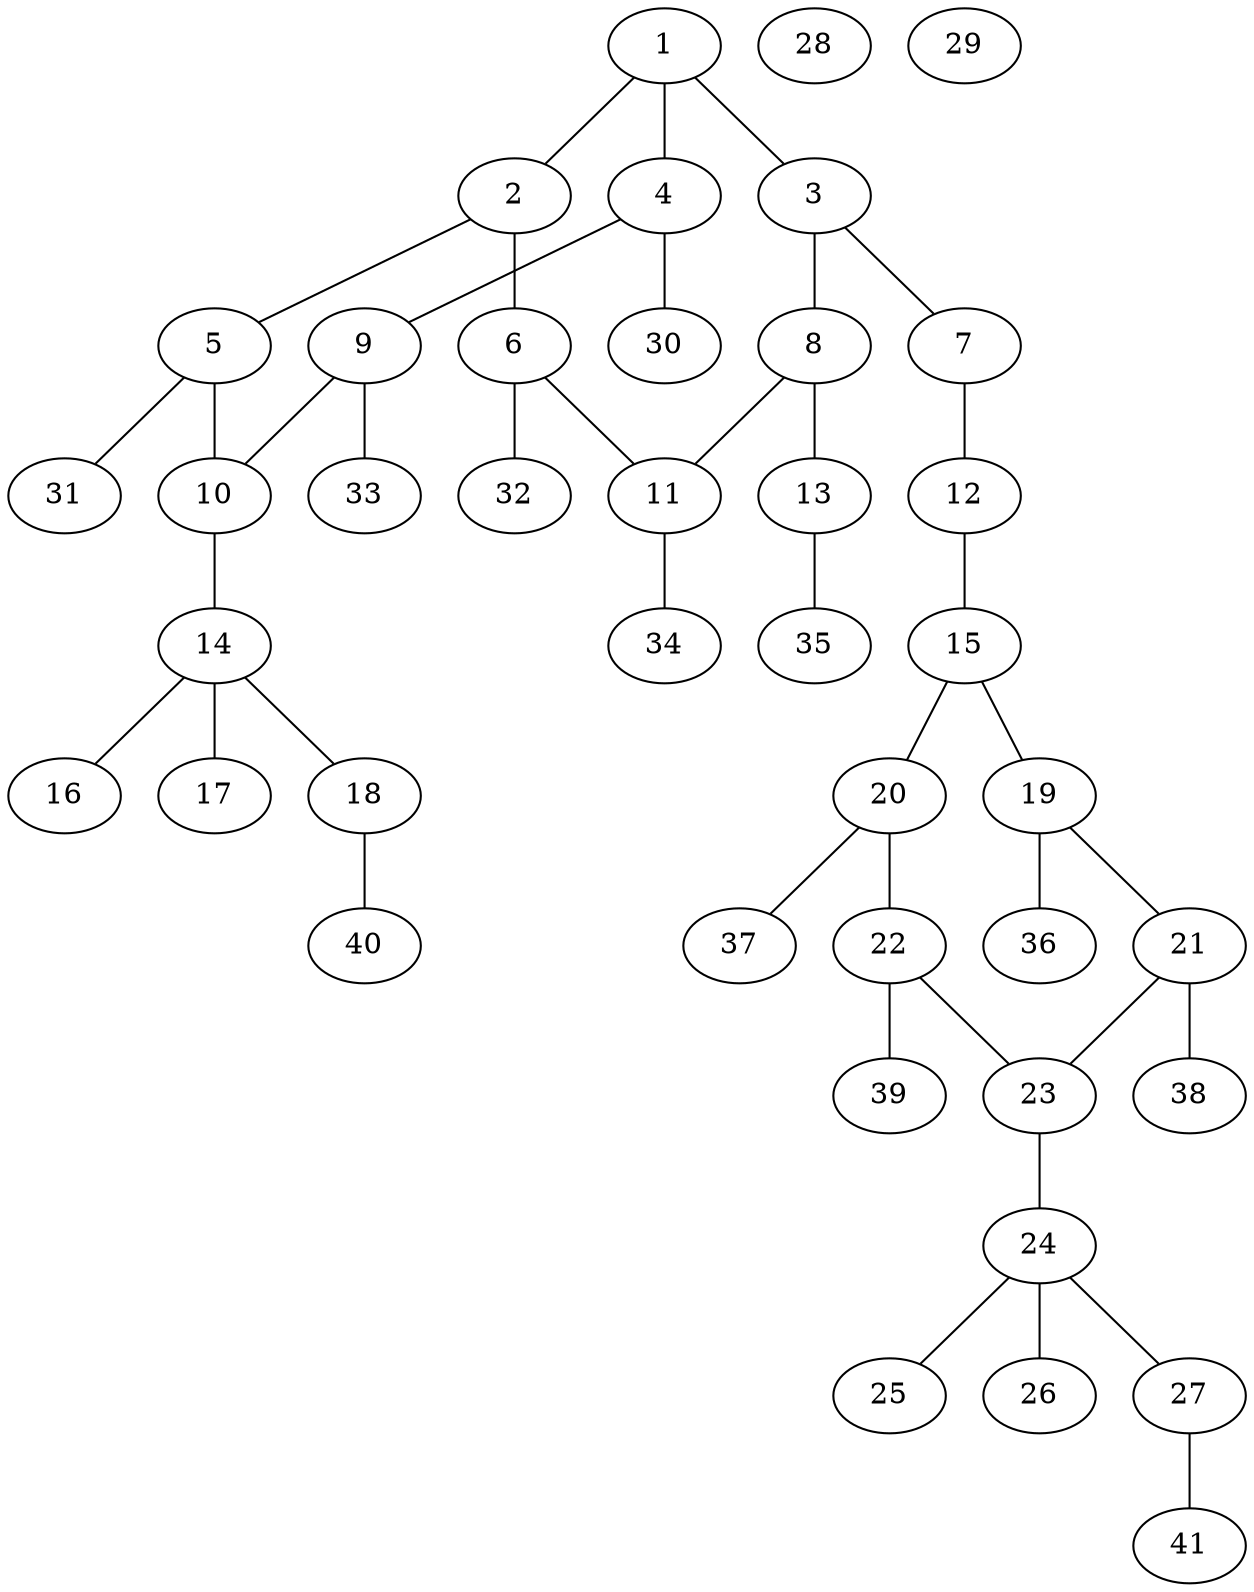 graph molecule_1253 {
	1	 [chem=C];
	2	 [chem=C];
	1 -- 2	 [valence=1];
	3	 [chem=C];
	1 -- 3	 [valence=2];
	4	 [chem=C];
	1 -- 4	 [valence=1];
	5	 [chem=C];
	2 -- 5	 [valence=1];
	6	 [chem=C];
	2 -- 6	 [valence=2];
	7	 [chem=N];
	3 -- 7	 [valence=1];
	8	 [chem=C];
	3 -- 8	 [valence=1];
	9	 [chem=C];
	4 -- 9	 [valence=2];
	30	 [chem=H];
	4 -- 30	 [valence=1];
	10	 [chem=C];
	5 -- 10	 [valence=2];
	31	 [chem=H];
	5 -- 31	 [valence=1];
	11	 [chem=C];
	6 -- 11	 [valence=1];
	32	 [chem=H];
	6 -- 32	 [valence=1];
	12	 [chem=N];
	7 -- 12	 [valence=2];
	8 -- 11	 [valence=2];
	13	 [chem=O];
	8 -- 13	 [valence=1];
	9 -- 10	 [valence=1];
	33	 [chem=H];
	9 -- 33	 [valence=1];
	14	 [chem=S];
	10 -- 14	 [valence=1];
	34	 [chem=H];
	11 -- 34	 [valence=1];
	15	 [chem=C];
	12 -- 15	 [valence=1];
	35	 [chem=H];
	13 -- 35	 [valence=1];
	16	 [chem=O];
	14 -- 16	 [valence=2];
	17	 [chem=O];
	14 -- 17	 [valence=2];
	18	 [chem=O];
	14 -- 18	 [valence=1];
	19	 [chem=C];
	15 -- 19	 [valence=2];
	20	 [chem=C];
	15 -- 20	 [valence=1];
	40	 [chem=H];
	18 -- 40	 [valence=1];
	21	 [chem=C];
	19 -- 21	 [valence=1];
	36	 [chem=H];
	19 -- 36	 [valence=1];
	22	 [chem=C];
	20 -- 22	 [valence=2];
	37	 [chem=H];
	20 -- 37	 [valence=1];
	23	 [chem=C];
	21 -- 23	 [valence=2];
	38	 [chem=H];
	21 -- 38	 [valence=1];
	22 -- 23	 [valence=1];
	39	 [chem=H];
	22 -- 39	 [valence=1];
	24	 [chem=S];
	23 -- 24	 [valence=1];
	25	 [chem=O];
	24 -- 25	 [valence=2];
	26	 [chem=O];
	24 -- 26	 [valence=2];
	27	 [chem=O];
	24 -- 27	 [valence=1];
	41	 [chem=H];
	27 -- 41	 [valence=1];
	28	 [chem=Na];
	29	 [chem=Na];
}
